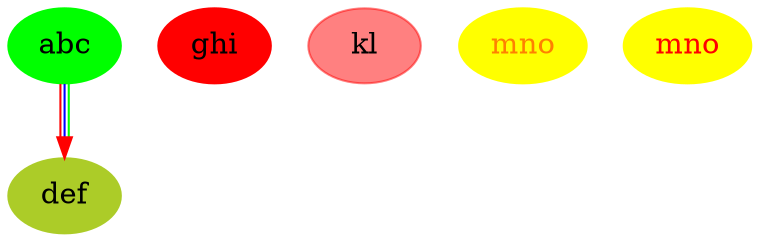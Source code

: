 /*******************************************************************************
 * Copyright (c) 2017, 2019 itemis AG and others.
 *
 * All rights reserved. This program and the accompanying materials
 * are made available under the terms of the Eclipse Public License v1.0
 * which accompanies this distribution, and is available at
 * http://www.eclipse.org/legal/epl-v10.html
 *
 * Contributors:
 *       Tamas Miklossy  (itemis AG) - Initial text
 *******************************************************************************/
digraph G {
	node [style=filled]
	abc [color=green]
	def [color="0.2,0.8,0.8"]
	ghi [color="#FF0000"]
	kl [color="#FF00007F"]
	mno [color=yellow, fontcolor="#FF00007F"]
	pqr [label=mno, color=yellow, fontcolor="#FF0000"]
	abc -> def [color="red:blue:#00FF00"]
}
